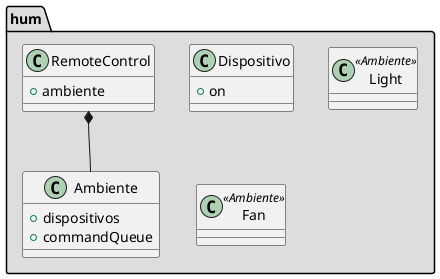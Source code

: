 ```plantuml
@startuml
package "hum" #DDDDDD {
    class Dispositivo {
        + on
    }

    class Light <<Ambiente>>
    class Fan <<Ambiente>>

    class Ambiente {
        + dispositivos
				+ commandQueue
    }

    class RemoteControl {
        + ambiente
    }

   	RemoteControl *-- Ambiente
}
@enduml
```
